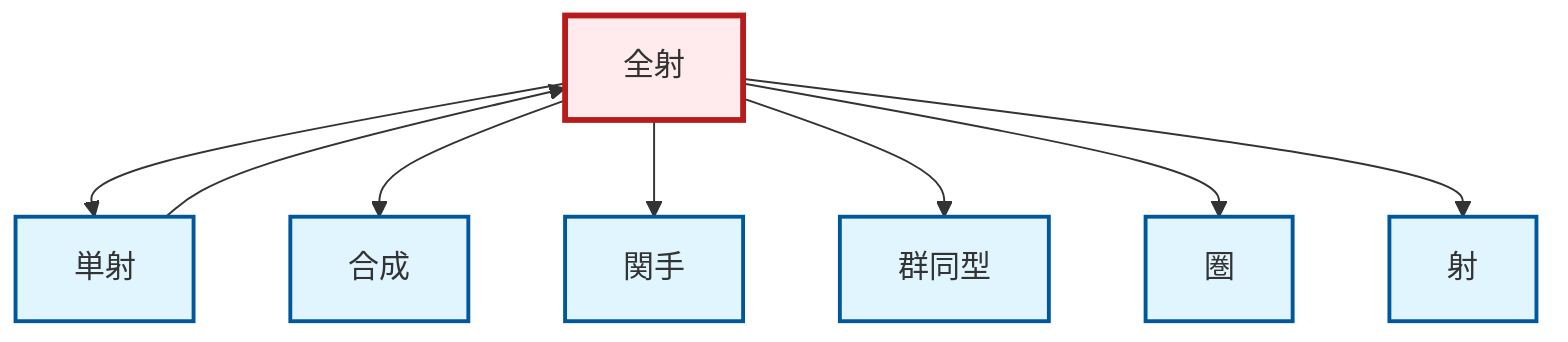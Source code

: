 graph TD
    classDef definition fill:#e1f5fe,stroke:#01579b,stroke-width:2px
    classDef theorem fill:#f3e5f5,stroke:#4a148c,stroke-width:2px
    classDef axiom fill:#fff3e0,stroke:#e65100,stroke-width:2px
    classDef example fill:#e8f5e9,stroke:#1b5e20,stroke-width:2px
    classDef current fill:#ffebee,stroke:#b71c1c,stroke-width:3px
    def-epimorphism["全射"]:::definition
    def-category["圏"]:::definition
    def-monomorphism["単射"]:::definition
    def-composition["合成"]:::definition
    def-functor["関手"]:::definition
    def-isomorphism["群同型"]:::definition
    def-morphism["射"]:::definition
    def-epimorphism --> def-monomorphism
    def-epimorphism --> def-composition
    def-epimorphism --> def-functor
    def-epimorphism --> def-isomorphism
    def-monomorphism --> def-epimorphism
    def-epimorphism --> def-category
    def-epimorphism --> def-morphism
    class def-epimorphism current